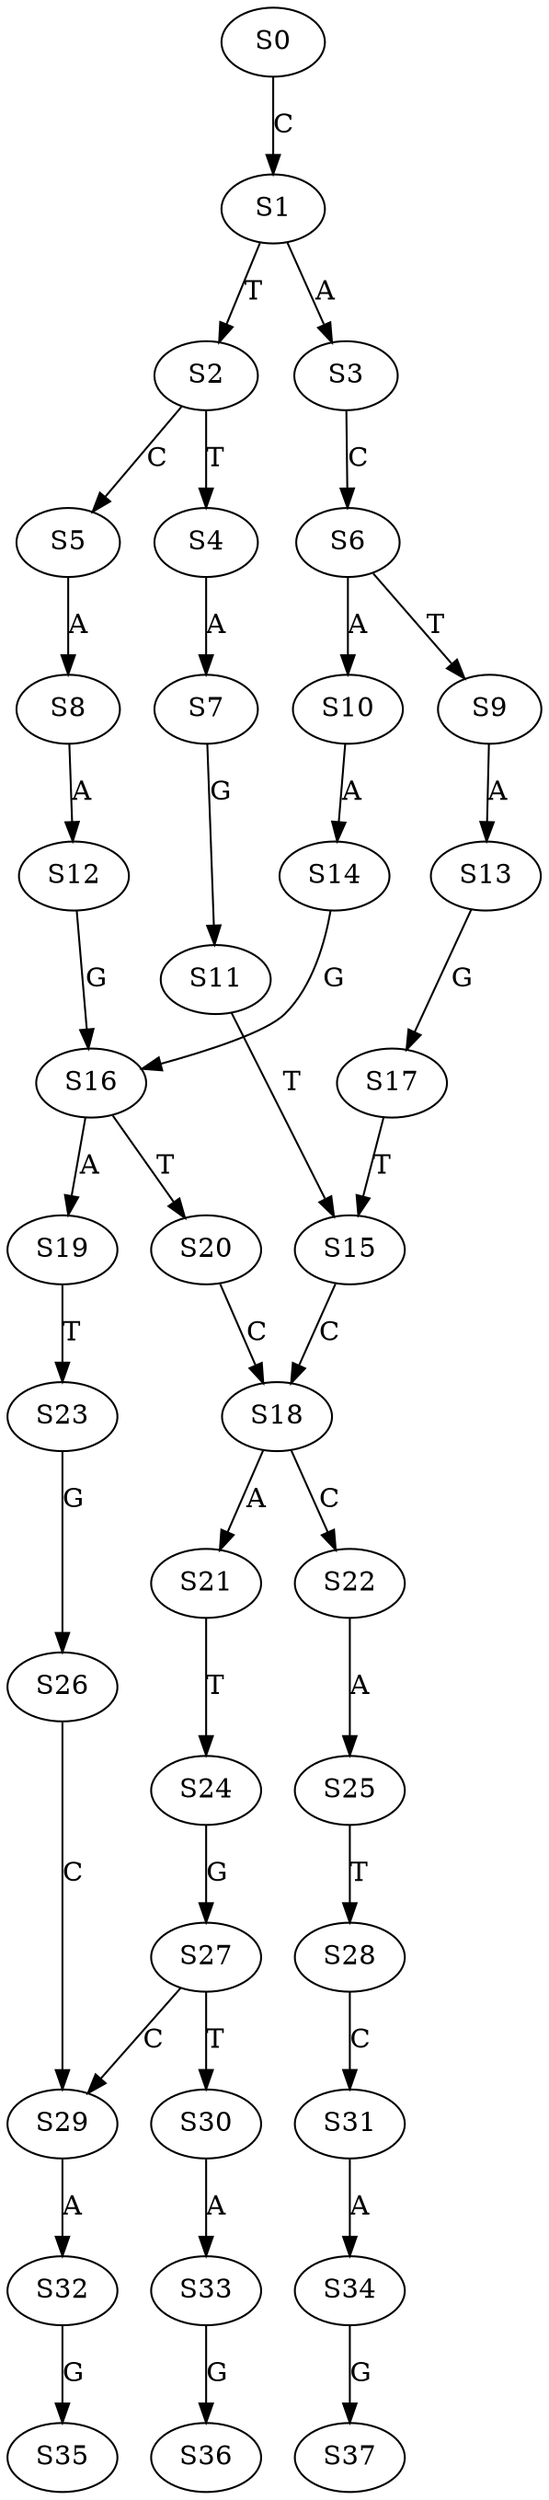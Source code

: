 strict digraph  {
	S0 -> S1 [ label = C ];
	S1 -> S2 [ label = T ];
	S1 -> S3 [ label = A ];
	S2 -> S4 [ label = T ];
	S2 -> S5 [ label = C ];
	S3 -> S6 [ label = C ];
	S4 -> S7 [ label = A ];
	S5 -> S8 [ label = A ];
	S6 -> S9 [ label = T ];
	S6 -> S10 [ label = A ];
	S7 -> S11 [ label = G ];
	S8 -> S12 [ label = A ];
	S9 -> S13 [ label = A ];
	S10 -> S14 [ label = A ];
	S11 -> S15 [ label = T ];
	S12 -> S16 [ label = G ];
	S13 -> S17 [ label = G ];
	S14 -> S16 [ label = G ];
	S15 -> S18 [ label = C ];
	S16 -> S19 [ label = A ];
	S16 -> S20 [ label = T ];
	S17 -> S15 [ label = T ];
	S18 -> S21 [ label = A ];
	S18 -> S22 [ label = C ];
	S19 -> S23 [ label = T ];
	S20 -> S18 [ label = C ];
	S21 -> S24 [ label = T ];
	S22 -> S25 [ label = A ];
	S23 -> S26 [ label = G ];
	S24 -> S27 [ label = G ];
	S25 -> S28 [ label = T ];
	S26 -> S29 [ label = C ];
	S27 -> S29 [ label = C ];
	S27 -> S30 [ label = T ];
	S28 -> S31 [ label = C ];
	S29 -> S32 [ label = A ];
	S30 -> S33 [ label = A ];
	S31 -> S34 [ label = A ];
	S32 -> S35 [ label = G ];
	S33 -> S36 [ label = G ];
	S34 -> S37 [ label = G ];
}
